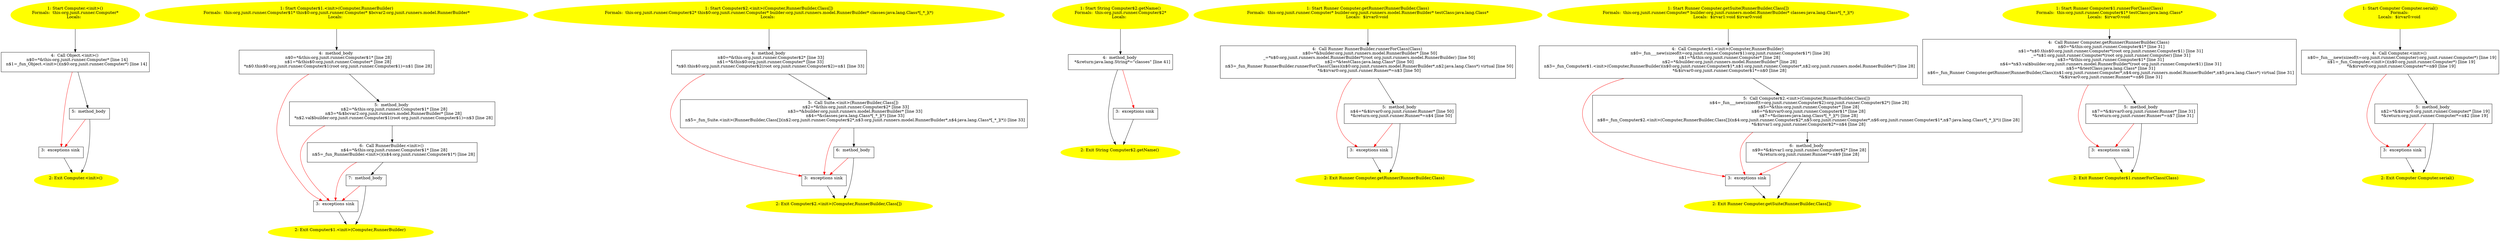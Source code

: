 /* @generated */
digraph cfg {
"org.junit.runner.Computer.<init>().c0ae762e45ad213a3bbbc0621dada77a_1" [label="1: Start Computer.<init>()\nFormals:  this:org.junit.runner.Computer*\nLocals:  \n  " color=yellow style=filled]
	

	 "org.junit.runner.Computer.<init>().c0ae762e45ad213a3bbbc0621dada77a_1" -> "org.junit.runner.Computer.<init>().c0ae762e45ad213a3bbbc0621dada77a_4" ;
"org.junit.runner.Computer.<init>().c0ae762e45ad213a3bbbc0621dada77a_2" [label="2: Exit Computer.<init>() \n  " color=yellow style=filled]
	

"org.junit.runner.Computer.<init>().c0ae762e45ad213a3bbbc0621dada77a_3" [label="3:  exceptions sink \n  " shape="box"]
	

	 "org.junit.runner.Computer.<init>().c0ae762e45ad213a3bbbc0621dada77a_3" -> "org.junit.runner.Computer.<init>().c0ae762e45ad213a3bbbc0621dada77a_2" ;
"org.junit.runner.Computer.<init>().c0ae762e45ad213a3bbbc0621dada77a_4" [label="4:  Call Object.<init>() \n   n$0=*&this:org.junit.runner.Computer* [line 14]\n  n$1=_fun_Object.<init>()(n$0:org.junit.runner.Computer*) [line 14]\n " shape="box"]
	

	 "org.junit.runner.Computer.<init>().c0ae762e45ad213a3bbbc0621dada77a_4" -> "org.junit.runner.Computer.<init>().c0ae762e45ad213a3bbbc0621dada77a_5" ;
	 "org.junit.runner.Computer.<init>().c0ae762e45ad213a3bbbc0621dada77a_4" -> "org.junit.runner.Computer.<init>().c0ae762e45ad213a3bbbc0621dada77a_3" [color="red" ];
"org.junit.runner.Computer.<init>().c0ae762e45ad213a3bbbc0621dada77a_5" [label="5:  method_body \n  " shape="box"]
	

	 "org.junit.runner.Computer.<init>().c0ae762e45ad213a3bbbc0621dada77a_5" -> "org.junit.runner.Computer.<init>().c0ae762e45ad213a3bbbc0621dada77a_2" ;
	 "org.junit.runner.Computer.<init>().c0ae762e45ad213a3bbbc0621dada77a_5" -> "org.junit.runner.Computer.<init>().c0ae762e45ad213a3bbbc0621dada77a_3" [color="red" ];
"org.junit.runner.Computer$1.<init>(org.junit.runner.Computer,org.junit.runners.model.RunnerBuilder).a133a0713a09a31dc28570649fcff22c_1" [label="1: Start Computer$1.<init>(Computer,RunnerBuilder)\nFormals:  this:org.junit.runner.Computer$1* this$0:org.junit.runner.Computer* $bcvar2:org.junit.runners.model.RunnerBuilder*\nLocals:  \n  " color=yellow style=filled]
	

	 "org.junit.runner.Computer$1.<init>(org.junit.runner.Computer,org.junit.runners.model.RunnerBuilder).a133a0713a09a31dc28570649fcff22c_1" -> "org.junit.runner.Computer$1.<init>(org.junit.runner.Computer,org.junit.runners.model.RunnerBuilder).a133a0713a09a31dc28570649fcff22c_4" ;
"org.junit.runner.Computer$1.<init>(org.junit.runner.Computer,org.junit.runners.model.RunnerBuilder).a133a0713a09a31dc28570649fcff22c_2" [label="2: Exit Computer$1.<init>(Computer,RunnerBuilder) \n  " color=yellow style=filled]
	

"org.junit.runner.Computer$1.<init>(org.junit.runner.Computer,org.junit.runners.model.RunnerBuilder).a133a0713a09a31dc28570649fcff22c_3" [label="3:  exceptions sink \n  " shape="box"]
	

	 "org.junit.runner.Computer$1.<init>(org.junit.runner.Computer,org.junit.runners.model.RunnerBuilder).a133a0713a09a31dc28570649fcff22c_3" -> "org.junit.runner.Computer$1.<init>(org.junit.runner.Computer,org.junit.runners.model.RunnerBuilder).a133a0713a09a31dc28570649fcff22c_2" ;
"org.junit.runner.Computer$1.<init>(org.junit.runner.Computer,org.junit.runners.model.RunnerBuilder).a133a0713a09a31dc28570649fcff22c_4" [label="4:  method_body \n   n$0=*&this:org.junit.runner.Computer$1* [line 28]\n  n$1=*&this$0:org.junit.runner.Computer* [line 28]\n  *n$0.this$0:org.junit.runner.Computer$1(root org.junit.runner.Computer$1)=n$1 [line 28]\n " shape="box"]
	

	 "org.junit.runner.Computer$1.<init>(org.junit.runner.Computer,org.junit.runners.model.RunnerBuilder).a133a0713a09a31dc28570649fcff22c_4" -> "org.junit.runner.Computer$1.<init>(org.junit.runner.Computer,org.junit.runners.model.RunnerBuilder).a133a0713a09a31dc28570649fcff22c_5" ;
	 "org.junit.runner.Computer$1.<init>(org.junit.runner.Computer,org.junit.runners.model.RunnerBuilder).a133a0713a09a31dc28570649fcff22c_4" -> "org.junit.runner.Computer$1.<init>(org.junit.runner.Computer,org.junit.runners.model.RunnerBuilder).a133a0713a09a31dc28570649fcff22c_3" [color="red" ];
"org.junit.runner.Computer$1.<init>(org.junit.runner.Computer,org.junit.runners.model.RunnerBuilder).a133a0713a09a31dc28570649fcff22c_5" [label="5:  method_body \n   n$2=*&this:org.junit.runner.Computer$1* [line 28]\n  n$3=*&$bcvar2:org.junit.runners.model.RunnerBuilder* [line 28]\n  *n$2.val$builder:org.junit.runner.Computer$1(root org.junit.runner.Computer$1)=n$3 [line 28]\n " shape="box"]
	

	 "org.junit.runner.Computer$1.<init>(org.junit.runner.Computer,org.junit.runners.model.RunnerBuilder).a133a0713a09a31dc28570649fcff22c_5" -> "org.junit.runner.Computer$1.<init>(org.junit.runner.Computer,org.junit.runners.model.RunnerBuilder).a133a0713a09a31dc28570649fcff22c_6" ;
	 "org.junit.runner.Computer$1.<init>(org.junit.runner.Computer,org.junit.runners.model.RunnerBuilder).a133a0713a09a31dc28570649fcff22c_5" -> "org.junit.runner.Computer$1.<init>(org.junit.runner.Computer,org.junit.runners.model.RunnerBuilder).a133a0713a09a31dc28570649fcff22c_3" [color="red" ];
"org.junit.runner.Computer$1.<init>(org.junit.runner.Computer,org.junit.runners.model.RunnerBuilder).a133a0713a09a31dc28570649fcff22c_6" [label="6:  Call RunnerBuilder.<init>() \n   n$4=*&this:org.junit.runner.Computer$1* [line 28]\n  n$5=_fun_RunnerBuilder.<init>()(n$4:org.junit.runner.Computer$1*) [line 28]\n " shape="box"]
	

	 "org.junit.runner.Computer$1.<init>(org.junit.runner.Computer,org.junit.runners.model.RunnerBuilder).a133a0713a09a31dc28570649fcff22c_6" -> "org.junit.runner.Computer$1.<init>(org.junit.runner.Computer,org.junit.runners.model.RunnerBuilder).a133a0713a09a31dc28570649fcff22c_7" ;
	 "org.junit.runner.Computer$1.<init>(org.junit.runner.Computer,org.junit.runners.model.RunnerBuilder).a133a0713a09a31dc28570649fcff22c_6" -> "org.junit.runner.Computer$1.<init>(org.junit.runner.Computer,org.junit.runners.model.RunnerBuilder).a133a0713a09a31dc28570649fcff22c_3" [color="red" ];
"org.junit.runner.Computer$1.<init>(org.junit.runner.Computer,org.junit.runners.model.RunnerBuilder).a133a0713a09a31dc28570649fcff22c_7" [label="7:  method_body \n  " shape="box"]
	

	 "org.junit.runner.Computer$1.<init>(org.junit.runner.Computer,org.junit.runners.model.RunnerBuilder).a133a0713a09a31dc28570649fcff22c_7" -> "org.junit.runner.Computer$1.<init>(org.junit.runner.Computer,org.junit.runners.model.RunnerBuilder).a133a0713a09a31dc28570649fcff22c_2" ;
	 "org.junit.runner.Computer$1.<init>(org.junit.runner.Computer,org.junit.runners.model.RunnerBuilder).a133a0713a09a31dc28570649fcff22c_7" -> "org.junit.runner.Computer$1.<init>(org.junit.runner.Computer,org.junit.runners.model.RunnerBuilder).a133a0713a09a31dc28570649fcff22c_3" [color="red" ];
"org.junit.runner.Computer$2.<init>(org.junit.runner.Computer,org.junit.runners.model.RunnerBuilder,j.e4f955bbe3f7798225f047c8b7a4acf3_1" [label="1: Start Computer$2.<init>(Computer,RunnerBuilder,Class[])\nFormals:  this:org.junit.runner.Computer$2* this$0:org.junit.runner.Computer* builder:org.junit.runners.model.RunnerBuilder* classes:java.lang.Class*[_*_](*)\nLocals:  \n  " color=yellow style=filled]
	

	 "org.junit.runner.Computer$2.<init>(org.junit.runner.Computer,org.junit.runners.model.RunnerBuilder,j.e4f955bbe3f7798225f047c8b7a4acf3_1" -> "org.junit.runner.Computer$2.<init>(org.junit.runner.Computer,org.junit.runners.model.RunnerBuilder,j.e4f955bbe3f7798225f047c8b7a4acf3_4" ;
"org.junit.runner.Computer$2.<init>(org.junit.runner.Computer,org.junit.runners.model.RunnerBuilder,j.e4f955bbe3f7798225f047c8b7a4acf3_2" [label="2: Exit Computer$2.<init>(Computer,RunnerBuilder,Class[]) \n  " color=yellow style=filled]
	

"org.junit.runner.Computer$2.<init>(org.junit.runner.Computer,org.junit.runners.model.RunnerBuilder,j.e4f955bbe3f7798225f047c8b7a4acf3_3" [label="3:  exceptions sink \n  " shape="box"]
	

	 "org.junit.runner.Computer$2.<init>(org.junit.runner.Computer,org.junit.runners.model.RunnerBuilder,j.e4f955bbe3f7798225f047c8b7a4acf3_3" -> "org.junit.runner.Computer$2.<init>(org.junit.runner.Computer,org.junit.runners.model.RunnerBuilder,j.e4f955bbe3f7798225f047c8b7a4acf3_2" ;
"org.junit.runner.Computer$2.<init>(org.junit.runner.Computer,org.junit.runners.model.RunnerBuilder,j.e4f955bbe3f7798225f047c8b7a4acf3_4" [label="4:  method_body \n   n$0=*&this:org.junit.runner.Computer$2* [line 33]\n  n$1=*&this$0:org.junit.runner.Computer* [line 33]\n  *n$0.this$0:org.junit.runner.Computer$2(root org.junit.runner.Computer$2)=n$1 [line 33]\n " shape="box"]
	

	 "org.junit.runner.Computer$2.<init>(org.junit.runner.Computer,org.junit.runners.model.RunnerBuilder,j.e4f955bbe3f7798225f047c8b7a4acf3_4" -> "org.junit.runner.Computer$2.<init>(org.junit.runner.Computer,org.junit.runners.model.RunnerBuilder,j.e4f955bbe3f7798225f047c8b7a4acf3_5" ;
	 "org.junit.runner.Computer$2.<init>(org.junit.runner.Computer,org.junit.runners.model.RunnerBuilder,j.e4f955bbe3f7798225f047c8b7a4acf3_4" -> "org.junit.runner.Computer$2.<init>(org.junit.runner.Computer,org.junit.runners.model.RunnerBuilder,j.e4f955bbe3f7798225f047c8b7a4acf3_3" [color="red" ];
"org.junit.runner.Computer$2.<init>(org.junit.runner.Computer,org.junit.runners.model.RunnerBuilder,j.e4f955bbe3f7798225f047c8b7a4acf3_5" [label="5:  Call Suite.<init>(RunnerBuilder,Class[]) \n   n$2=*&this:org.junit.runner.Computer$2* [line 33]\n  n$3=*&builder:org.junit.runners.model.RunnerBuilder* [line 33]\n  n$4=*&classes:java.lang.Class*[_*_](*) [line 33]\n  n$5=_fun_Suite.<init>(RunnerBuilder,Class[])(n$2:org.junit.runner.Computer$2*,n$3:org.junit.runners.model.RunnerBuilder*,n$4:java.lang.Class*[_*_](*)) [line 33]\n " shape="box"]
	

	 "org.junit.runner.Computer$2.<init>(org.junit.runner.Computer,org.junit.runners.model.RunnerBuilder,j.e4f955bbe3f7798225f047c8b7a4acf3_5" -> "org.junit.runner.Computer$2.<init>(org.junit.runner.Computer,org.junit.runners.model.RunnerBuilder,j.e4f955bbe3f7798225f047c8b7a4acf3_6" ;
	 "org.junit.runner.Computer$2.<init>(org.junit.runner.Computer,org.junit.runners.model.RunnerBuilder,j.e4f955bbe3f7798225f047c8b7a4acf3_5" -> "org.junit.runner.Computer$2.<init>(org.junit.runner.Computer,org.junit.runners.model.RunnerBuilder,j.e4f955bbe3f7798225f047c8b7a4acf3_3" [color="red" ];
"org.junit.runner.Computer$2.<init>(org.junit.runner.Computer,org.junit.runners.model.RunnerBuilder,j.e4f955bbe3f7798225f047c8b7a4acf3_6" [label="6:  method_body \n  " shape="box"]
	

	 "org.junit.runner.Computer$2.<init>(org.junit.runner.Computer,org.junit.runners.model.RunnerBuilder,j.e4f955bbe3f7798225f047c8b7a4acf3_6" -> "org.junit.runner.Computer$2.<init>(org.junit.runner.Computer,org.junit.runners.model.RunnerBuilder,j.e4f955bbe3f7798225f047c8b7a4acf3_2" ;
	 "org.junit.runner.Computer$2.<init>(org.junit.runner.Computer,org.junit.runners.model.RunnerBuilder,j.e4f955bbe3f7798225f047c8b7a4acf3_6" -> "org.junit.runner.Computer$2.<init>(org.junit.runner.Computer,org.junit.runners.model.RunnerBuilder,j.e4f955bbe3f7798225f047c8b7a4acf3_3" [color="red" ];
"org.junit.runner.Computer$2.getName():java.lang.String.95f3d3a2b569f4418dda2b4e662268a0_1" [label="1: Start String Computer$2.getName()\nFormals:  this:org.junit.runner.Computer$2*\nLocals:  \n  " color=yellow style=filled]
	

	 "org.junit.runner.Computer$2.getName():java.lang.String.95f3d3a2b569f4418dda2b4e662268a0_1" -> "org.junit.runner.Computer$2.getName():java.lang.String.95f3d3a2b569f4418dda2b4e662268a0_4" ;
"org.junit.runner.Computer$2.getName():java.lang.String.95f3d3a2b569f4418dda2b4e662268a0_2" [label="2: Exit String Computer$2.getName() \n  " color=yellow style=filled]
	

"org.junit.runner.Computer$2.getName():java.lang.String.95f3d3a2b569f4418dda2b4e662268a0_3" [label="3:  exceptions sink \n  " shape="box"]
	

	 "org.junit.runner.Computer$2.getName():java.lang.String.95f3d3a2b569f4418dda2b4e662268a0_3" -> "org.junit.runner.Computer$2.getName():java.lang.String.95f3d3a2b569f4418dda2b4e662268a0_2" ;
"org.junit.runner.Computer$2.getName():java.lang.String.95f3d3a2b569f4418dda2b4e662268a0_4" [label="4:  method_body \n   *&return:java.lang.String*=\"classes\" [line 41]\n " shape="box"]
	

	 "org.junit.runner.Computer$2.getName():java.lang.String.95f3d3a2b569f4418dda2b4e662268a0_4" -> "org.junit.runner.Computer$2.getName():java.lang.String.95f3d3a2b569f4418dda2b4e662268a0_2" ;
	 "org.junit.runner.Computer$2.getName():java.lang.String.95f3d3a2b569f4418dda2b4e662268a0_4" -> "org.junit.runner.Computer$2.getName():java.lang.String.95f3d3a2b569f4418dda2b4e662268a0_3" [color="red" ];
"org.junit.runner.Computer.getRunner(org.junit.runners.model.RunnerBuilder,java.lang.Class):org.junit.c476f8f1418d6429cfcde0d5317f7f9f_1" [label="1: Start Runner Computer.getRunner(RunnerBuilder,Class)\nFormals:  this:org.junit.runner.Computer* builder:org.junit.runners.model.RunnerBuilder* testClass:java.lang.Class*\nLocals:  $irvar0:void \n  " color=yellow style=filled]
	

	 "org.junit.runner.Computer.getRunner(org.junit.runners.model.RunnerBuilder,java.lang.Class):org.junit.c476f8f1418d6429cfcde0d5317f7f9f_1" -> "org.junit.runner.Computer.getRunner(org.junit.runners.model.RunnerBuilder,java.lang.Class):org.junit.c476f8f1418d6429cfcde0d5317f7f9f_4" ;
"org.junit.runner.Computer.getRunner(org.junit.runners.model.RunnerBuilder,java.lang.Class):org.junit.c476f8f1418d6429cfcde0d5317f7f9f_2" [label="2: Exit Runner Computer.getRunner(RunnerBuilder,Class) \n  " color=yellow style=filled]
	

"org.junit.runner.Computer.getRunner(org.junit.runners.model.RunnerBuilder,java.lang.Class):org.junit.c476f8f1418d6429cfcde0d5317f7f9f_3" [label="3:  exceptions sink \n  " shape="box"]
	

	 "org.junit.runner.Computer.getRunner(org.junit.runners.model.RunnerBuilder,java.lang.Class):org.junit.c476f8f1418d6429cfcde0d5317f7f9f_3" -> "org.junit.runner.Computer.getRunner(org.junit.runners.model.RunnerBuilder,java.lang.Class):org.junit.c476f8f1418d6429cfcde0d5317f7f9f_2" ;
"org.junit.runner.Computer.getRunner(org.junit.runners.model.RunnerBuilder,java.lang.Class):org.junit.c476f8f1418d6429cfcde0d5317f7f9f_4" [label="4:  Call Runner RunnerBuilder.runnerForClass(Class) \n   n$0=*&builder:org.junit.runners.model.RunnerBuilder* [line 50]\n  _=*n$0:org.junit.runners.model.RunnerBuilder*(root org.junit.runners.model.RunnerBuilder) [line 50]\n  n$2=*&testClass:java.lang.Class* [line 50]\n  n$3=_fun_Runner RunnerBuilder.runnerForClass(Class)(n$0:org.junit.runners.model.RunnerBuilder*,n$2:java.lang.Class*) virtual [line 50]\n  *&$irvar0:org.junit.runner.Runner*=n$3 [line 50]\n " shape="box"]
	

	 "org.junit.runner.Computer.getRunner(org.junit.runners.model.RunnerBuilder,java.lang.Class):org.junit.c476f8f1418d6429cfcde0d5317f7f9f_4" -> "org.junit.runner.Computer.getRunner(org.junit.runners.model.RunnerBuilder,java.lang.Class):org.junit.c476f8f1418d6429cfcde0d5317f7f9f_5" ;
	 "org.junit.runner.Computer.getRunner(org.junit.runners.model.RunnerBuilder,java.lang.Class):org.junit.c476f8f1418d6429cfcde0d5317f7f9f_4" -> "org.junit.runner.Computer.getRunner(org.junit.runners.model.RunnerBuilder,java.lang.Class):org.junit.c476f8f1418d6429cfcde0d5317f7f9f_3" [color="red" ];
"org.junit.runner.Computer.getRunner(org.junit.runners.model.RunnerBuilder,java.lang.Class):org.junit.c476f8f1418d6429cfcde0d5317f7f9f_5" [label="5:  method_body \n   n$4=*&$irvar0:org.junit.runner.Runner* [line 50]\n  *&return:org.junit.runner.Runner*=n$4 [line 50]\n " shape="box"]
	

	 "org.junit.runner.Computer.getRunner(org.junit.runners.model.RunnerBuilder,java.lang.Class):org.junit.c476f8f1418d6429cfcde0d5317f7f9f_5" -> "org.junit.runner.Computer.getRunner(org.junit.runners.model.RunnerBuilder,java.lang.Class):org.junit.c476f8f1418d6429cfcde0d5317f7f9f_2" ;
	 "org.junit.runner.Computer.getRunner(org.junit.runners.model.RunnerBuilder,java.lang.Class):org.junit.c476f8f1418d6429cfcde0d5317f7f9f_5" -> "org.junit.runner.Computer.getRunner(org.junit.runners.model.RunnerBuilder,java.lang.Class):org.junit.c476f8f1418d6429cfcde0d5317f7f9f_3" [color="red" ];
"org.junit.runner.Computer.getSuite(org.junit.runners.model.RunnerBuilder,java.lang.Class[]):org.juni.754b81b101e008d950a26f2e3abb532a_1" [label="1: Start Runner Computer.getSuite(RunnerBuilder,Class[])\nFormals:  this:org.junit.runner.Computer* builder:org.junit.runners.model.RunnerBuilder* classes:java.lang.Class*[_*_](*)\nLocals:  $irvar1:void $irvar0:void \n  " color=yellow style=filled]
	

	 "org.junit.runner.Computer.getSuite(org.junit.runners.model.RunnerBuilder,java.lang.Class[]):org.juni.754b81b101e008d950a26f2e3abb532a_1" -> "org.junit.runner.Computer.getSuite(org.junit.runners.model.RunnerBuilder,java.lang.Class[]):org.juni.754b81b101e008d950a26f2e3abb532a_4" ;
"org.junit.runner.Computer.getSuite(org.junit.runners.model.RunnerBuilder,java.lang.Class[]):org.juni.754b81b101e008d950a26f2e3abb532a_2" [label="2: Exit Runner Computer.getSuite(RunnerBuilder,Class[]) \n  " color=yellow style=filled]
	

"org.junit.runner.Computer.getSuite(org.junit.runners.model.RunnerBuilder,java.lang.Class[]):org.juni.754b81b101e008d950a26f2e3abb532a_3" [label="3:  exceptions sink \n  " shape="box"]
	

	 "org.junit.runner.Computer.getSuite(org.junit.runners.model.RunnerBuilder,java.lang.Class[]):org.juni.754b81b101e008d950a26f2e3abb532a_3" -> "org.junit.runner.Computer.getSuite(org.junit.runners.model.RunnerBuilder,java.lang.Class[]):org.juni.754b81b101e008d950a26f2e3abb532a_2" ;
"org.junit.runner.Computer.getSuite(org.junit.runners.model.RunnerBuilder,java.lang.Class[]):org.juni.754b81b101e008d950a26f2e3abb532a_4" [label="4:  Call Computer$1.<init>(Computer,RunnerBuilder) \n   n$0=_fun___new(sizeof(t=org.junit.runner.Computer$1):org.junit.runner.Computer$1*) [line 28]\n  n$1=*&this:org.junit.runner.Computer* [line 28]\n  n$2=*&builder:org.junit.runners.model.RunnerBuilder* [line 28]\n  n$3=_fun_Computer$1.<init>(Computer,RunnerBuilder)(n$0:org.junit.runner.Computer$1*,n$1:org.junit.runner.Computer*,n$2:org.junit.runners.model.RunnerBuilder*) [line 28]\n  *&$irvar0:org.junit.runner.Computer$1*=n$0 [line 28]\n " shape="box"]
	

	 "org.junit.runner.Computer.getSuite(org.junit.runners.model.RunnerBuilder,java.lang.Class[]):org.juni.754b81b101e008d950a26f2e3abb532a_4" -> "org.junit.runner.Computer.getSuite(org.junit.runners.model.RunnerBuilder,java.lang.Class[]):org.juni.754b81b101e008d950a26f2e3abb532a_5" ;
	 "org.junit.runner.Computer.getSuite(org.junit.runners.model.RunnerBuilder,java.lang.Class[]):org.juni.754b81b101e008d950a26f2e3abb532a_4" -> "org.junit.runner.Computer.getSuite(org.junit.runners.model.RunnerBuilder,java.lang.Class[]):org.juni.754b81b101e008d950a26f2e3abb532a_3" [color="red" ];
"org.junit.runner.Computer.getSuite(org.junit.runners.model.RunnerBuilder,java.lang.Class[]):org.juni.754b81b101e008d950a26f2e3abb532a_5" [label="5:  Call Computer$2.<init>(Computer,RunnerBuilder,Class[]) \n   n$4=_fun___new(sizeof(t=org.junit.runner.Computer$2):org.junit.runner.Computer$2*) [line 28]\n  n$5=*&this:org.junit.runner.Computer* [line 28]\n  n$6=*&$irvar0:org.junit.runner.Computer$1* [line 28]\n  n$7=*&classes:java.lang.Class*[_*_](*) [line 28]\n  n$8=_fun_Computer$2.<init>(Computer,RunnerBuilder,Class[])(n$4:org.junit.runner.Computer$2*,n$5:org.junit.runner.Computer*,n$6:org.junit.runner.Computer$1*,n$7:java.lang.Class*[_*_](*)) [line 28]\n  *&$irvar1:org.junit.runner.Computer$2*=n$4 [line 28]\n " shape="box"]
	

	 "org.junit.runner.Computer.getSuite(org.junit.runners.model.RunnerBuilder,java.lang.Class[]):org.juni.754b81b101e008d950a26f2e3abb532a_5" -> "org.junit.runner.Computer.getSuite(org.junit.runners.model.RunnerBuilder,java.lang.Class[]):org.juni.754b81b101e008d950a26f2e3abb532a_6" ;
	 "org.junit.runner.Computer.getSuite(org.junit.runners.model.RunnerBuilder,java.lang.Class[]):org.juni.754b81b101e008d950a26f2e3abb532a_5" -> "org.junit.runner.Computer.getSuite(org.junit.runners.model.RunnerBuilder,java.lang.Class[]):org.juni.754b81b101e008d950a26f2e3abb532a_3" [color="red" ];
"org.junit.runner.Computer.getSuite(org.junit.runners.model.RunnerBuilder,java.lang.Class[]):org.juni.754b81b101e008d950a26f2e3abb532a_6" [label="6:  method_body \n   n$9=*&$irvar1:org.junit.runner.Computer$2* [line 28]\n  *&return:org.junit.runner.Runner*=n$9 [line 28]\n " shape="box"]
	

	 "org.junit.runner.Computer.getSuite(org.junit.runners.model.RunnerBuilder,java.lang.Class[]):org.juni.754b81b101e008d950a26f2e3abb532a_6" -> "org.junit.runner.Computer.getSuite(org.junit.runners.model.RunnerBuilder,java.lang.Class[]):org.juni.754b81b101e008d950a26f2e3abb532a_2" ;
	 "org.junit.runner.Computer.getSuite(org.junit.runners.model.RunnerBuilder,java.lang.Class[]):org.juni.754b81b101e008d950a26f2e3abb532a_6" -> "org.junit.runner.Computer.getSuite(org.junit.runners.model.RunnerBuilder,java.lang.Class[]):org.juni.754b81b101e008d950a26f2e3abb532a_3" [color="red" ];
"org.junit.runner.Computer$1.runnerForClass(java.lang.Class):org.junit.runner.Runner.27e9c67335a17b0867588cb494c4369e_1" [label="1: Start Runner Computer$1.runnerForClass(Class)\nFormals:  this:org.junit.runner.Computer$1* testClass:java.lang.Class*\nLocals:  $irvar0:void \n  " color=yellow style=filled]
	

	 "org.junit.runner.Computer$1.runnerForClass(java.lang.Class):org.junit.runner.Runner.27e9c67335a17b0867588cb494c4369e_1" -> "org.junit.runner.Computer$1.runnerForClass(java.lang.Class):org.junit.runner.Runner.27e9c67335a17b0867588cb494c4369e_4" ;
"org.junit.runner.Computer$1.runnerForClass(java.lang.Class):org.junit.runner.Runner.27e9c67335a17b0867588cb494c4369e_2" [label="2: Exit Runner Computer$1.runnerForClass(Class) \n  " color=yellow style=filled]
	

"org.junit.runner.Computer$1.runnerForClass(java.lang.Class):org.junit.runner.Runner.27e9c67335a17b0867588cb494c4369e_3" [label="3:  exceptions sink \n  " shape="box"]
	

	 "org.junit.runner.Computer$1.runnerForClass(java.lang.Class):org.junit.runner.Runner.27e9c67335a17b0867588cb494c4369e_3" -> "org.junit.runner.Computer$1.runnerForClass(java.lang.Class):org.junit.runner.Runner.27e9c67335a17b0867588cb494c4369e_2" ;
"org.junit.runner.Computer$1.runnerForClass(java.lang.Class):org.junit.runner.Runner.27e9c67335a17b0867588cb494c4369e_4" [label="4:  Call Runner Computer.getRunner(RunnerBuilder,Class) \n   n$0=*&this:org.junit.runner.Computer$1* [line 31]\n  n$1=*n$0.this$0:org.junit.runner.Computer*(root org.junit.runner.Computer$1) [line 31]\n  _=*n$1:org.junit.runner.Computer*(root org.junit.runner.Computer) [line 31]\n  n$3=*&this:org.junit.runner.Computer$1* [line 31]\n  n$4=*n$3.val$builder:org.junit.runners.model.RunnerBuilder*(root org.junit.runner.Computer$1) [line 31]\n  n$5=*&testClass:java.lang.Class* [line 31]\n  n$6=_fun_Runner Computer.getRunner(RunnerBuilder,Class)(n$1:org.junit.runner.Computer*,n$4:org.junit.runners.model.RunnerBuilder*,n$5:java.lang.Class*) virtual [line 31]\n  *&$irvar0:org.junit.runner.Runner*=n$6 [line 31]\n " shape="box"]
	

	 "org.junit.runner.Computer$1.runnerForClass(java.lang.Class):org.junit.runner.Runner.27e9c67335a17b0867588cb494c4369e_4" -> "org.junit.runner.Computer$1.runnerForClass(java.lang.Class):org.junit.runner.Runner.27e9c67335a17b0867588cb494c4369e_5" ;
	 "org.junit.runner.Computer$1.runnerForClass(java.lang.Class):org.junit.runner.Runner.27e9c67335a17b0867588cb494c4369e_4" -> "org.junit.runner.Computer$1.runnerForClass(java.lang.Class):org.junit.runner.Runner.27e9c67335a17b0867588cb494c4369e_3" [color="red" ];
"org.junit.runner.Computer$1.runnerForClass(java.lang.Class):org.junit.runner.Runner.27e9c67335a17b0867588cb494c4369e_5" [label="5:  method_body \n   n$7=*&$irvar0:org.junit.runner.Runner* [line 31]\n  *&return:org.junit.runner.Runner*=n$7 [line 31]\n " shape="box"]
	

	 "org.junit.runner.Computer$1.runnerForClass(java.lang.Class):org.junit.runner.Runner.27e9c67335a17b0867588cb494c4369e_5" -> "org.junit.runner.Computer$1.runnerForClass(java.lang.Class):org.junit.runner.Runner.27e9c67335a17b0867588cb494c4369e_2" ;
	 "org.junit.runner.Computer$1.runnerForClass(java.lang.Class):org.junit.runner.Runner.27e9c67335a17b0867588cb494c4369e_5" -> "org.junit.runner.Computer$1.runnerForClass(java.lang.Class):org.junit.runner.Runner.27e9c67335a17b0867588cb494c4369e_3" [color="red" ];
"org.junit.runner.Computer.serial():org.junit.runner.Computer.7bb8a0d52d07a29f2dd52fb9cb7e1634_1" [label="1: Start Computer Computer.serial()\nFormals: \nLocals:  $irvar0:void \n  " color=yellow style=filled]
	

	 "org.junit.runner.Computer.serial():org.junit.runner.Computer.7bb8a0d52d07a29f2dd52fb9cb7e1634_1" -> "org.junit.runner.Computer.serial():org.junit.runner.Computer.7bb8a0d52d07a29f2dd52fb9cb7e1634_4" ;
"org.junit.runner.Computer.serial():org.junit.runner.Computer.7bb8a0d52d07a29f2dd52fb9cb7e1634_2" [label="2: Exit Computer Computer.serial() \n  " color=yellow style=filled]
	

"org.junit.runner.Computer.serial():org.junit.runner.Computer.7bb8a0d52d07a29f2dd52fb9cb7e1634_3" [label="3:  exceptions sink \n  " shape="box"]
	

	 "org.junit.runner.Computer.serial():org.junit.runner.Computer.7bb8a0d52d07a29f2dd52fb9cb7e1634_3" -> "org.junit.runner.Computer.serial():org.junit.runner.Computer.7bb8a0d52d07a29f2dd52fb9cb7e1634_2" ;
"org.junit.runner.Computer.serial():org.junit.runner.Computer.7bb8a0d52d07a29f2dd52fb9cb7e1634_4" [label="4:  Call Computer.<init>() \n   n$0=_fun___new(sizeof(t=org.junit.runner.Computer):org.junit.runner.Computer*) [line 19]\n  n$1=_fun_Computer.<init>()(n$0:org.junit.runner.Computer*) [line 19]\n  *&$irvar0:org.junit.runner.Computer*=n$0 [line 19]\n " shape="box"]
	

	 "org.junit.runner.Computer.serial():org.junit.runner.Computer.7bb8a0d52d07a29f2dd52fb9cb7e1634_4" -> "org.junit.runner.Computer.serial():org.junit.runner.Computer.7bb8a0d52d07a29f2dd52fb9cb7e1634_5" ;
	 "org.junit.runner.Computer.serial():org.junit.runner.Computer.7bb8a0d52d07a29f2dd52fb9cb7e1634_4" -> "org.junit.runner.Computer.serial():org.junit.runner.Computer.7bb8a0d52d07a29f2dd52fb9cb7e1634_3" [color="red" ];
"org.junit.runner.Computer.serial():org.junit.runner.Computer.7bb8a0d52d07a29f2dd52fb9cb7e1634_5" [label="5:  method_body \n   n$2=*&$irvar0:org.junit.runner.Computer* [line 19]\n  *&return:org.junit.runner.Computer*=n$2 [line 19]\n " shape="box"]
	

	 "org.junit.runner.Computer.serial():org.junit.runner.Computer.7bb8a0d52d07a29f2dd52fb9cb7e1634_5" -> "org.junit.runner.Computer.serial():org.junit.runner.Computer.7bb8a0d52d07a29f2dd52fb9cb7e1634_2" ;
	 "org.junit.runner.Computer.serial():org.junit.runner.Computer.7bb8a0d52d07a29f2dd52fb9cb7e1634_5" -> "org.junit.runner.Computer.serial():org.junit.runner.Computer.7bb8a0d52d07a29f2dd52fb9cb7e1634_3" [color="red" ];
}
